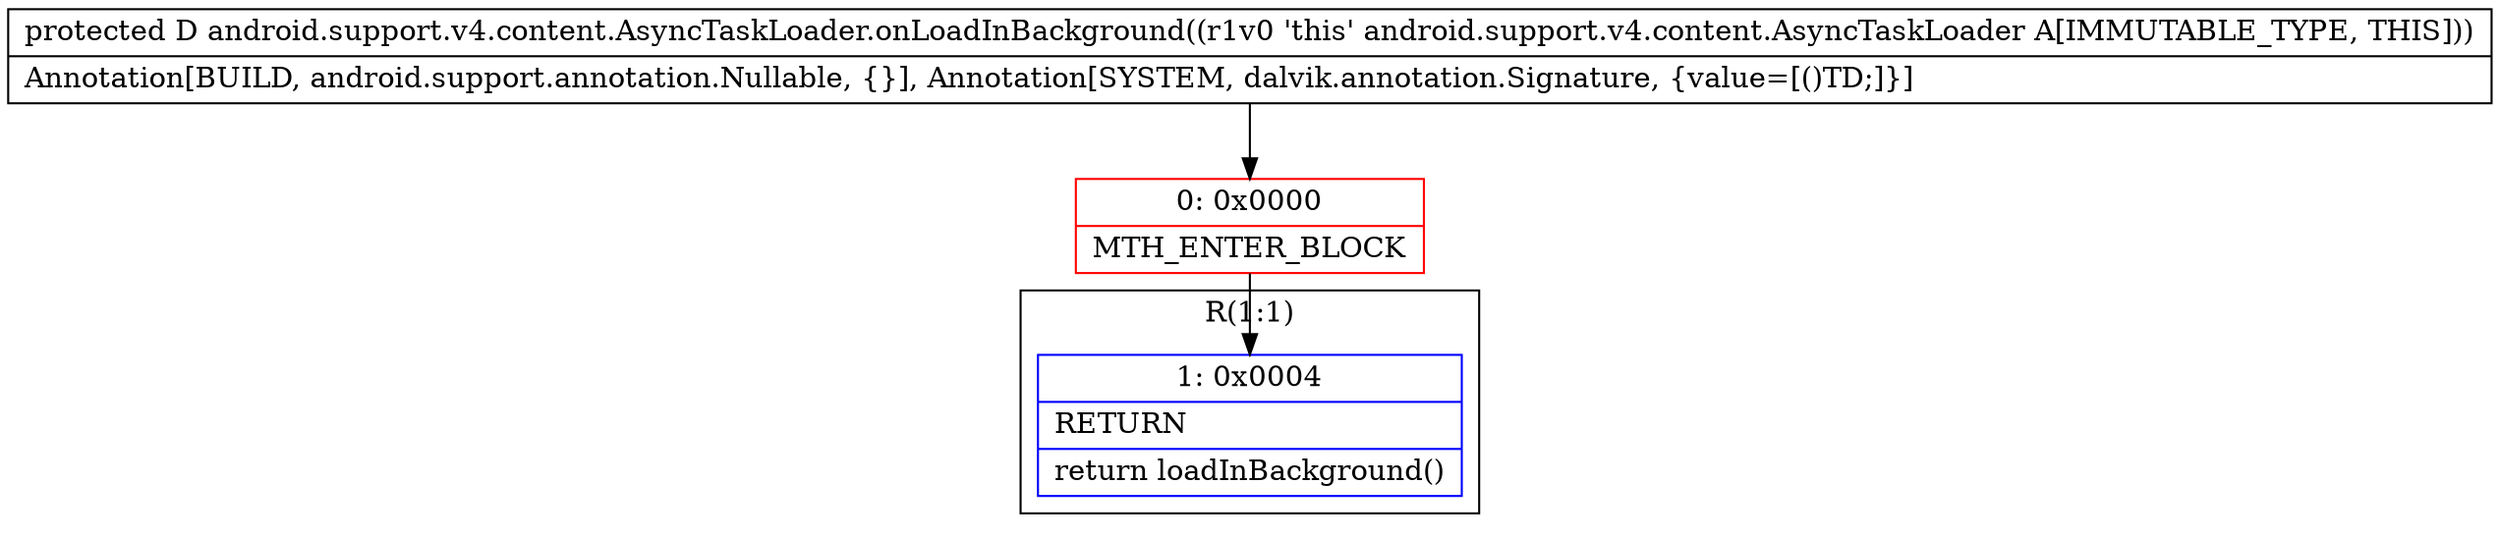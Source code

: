 digraph "CFG forandroid.support.v4.content.AsyncTaskLoader.onLoadInBackground()Ljava\/lang\/Object;" {
subgraph cluster_Region_1231752442 {
label = "R(1:1)";
node [shape=record,color=blue];
Node_1 [shape=record,label="{1\:\ 0x0004|RETURN\l|return loadInBackground()\l}"];
}
Node_0 [shape=record,color=red,label="{0\:\ 0x0000|MTH_ENTER_BLOCK\l}"];
MethodNode[shape=record,label="{protected D android.support.v4.content.AsyncTaskLoader.onLoadInBackground((r1v0 'this' android.support.v4.content.AsyncTaskLoader A[IMMUTABLE_TYPE, THIS]))  | Annotation[BUILD, android.support.annotation.Nullable, \{\}], Annotation[SYSTEM, dalvik.annotation.Signature, \{value=[()TD;]\}]\l}"];
MethodNode -> Node_0;
Node_0 -> Node_1;
}

